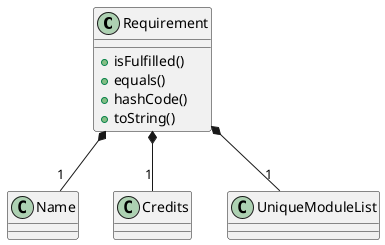 @startuml
class Requirement {
    +isFulfilled()
    +equals()
    +hashCode()
    +toString()
}
class Name {}
class Credits {}
class UniqueModuleList {}

Requirement *-- "1" Name
Requirement *-- "1" Credits
Requirement *-- "1" UniqueModuleList
@enduml
